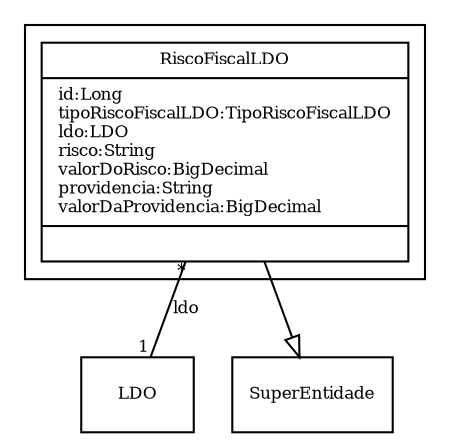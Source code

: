 digraph G{
fontname = "Times-Roman"
fontsize = 8

node [
        fontname = "Times-Roman"
        fontsize = 8
        shape = "record"
]

edge [
        fontname = "Times-Roman"
        fontsize = 8
]

subgraph clusterRISCO_FISCAL
{
RiscoFiscalLDO [label = "{RiscoFiscalLDO|id:Long\ltipoRiscoFiscalLDO:TipoRiscoFiscalLDO\lldo:LDO\lrisco:String\lvalorDoRisco:BigDecimal\lprovidencia:String\lvalorDaProvidencia:BigDecimal\l|\l}"]
}
edge [arrowhead = "none" headlabel = "1" taillabel = "*"] RiscoFiscalLDO -> LDO [label = "ldo"]
edge [ arrowhead = "empty" headlabel = "" taillabel = ""] RiscoFiscalLDO -> SuperEntidade
}

